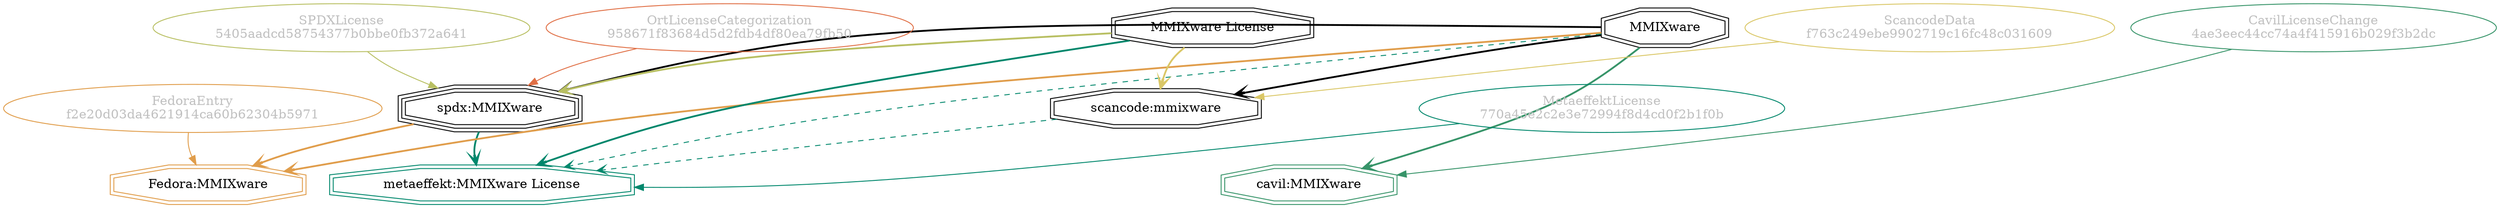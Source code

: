 strict digraph {
    node [shape=box];
    graph [splines=curved];
    2828 [label="SPDXLicense\n5405aadcd58754377b0bbe0fb372a641"
         ,fontcolor=gray
         ,color="#b8bf62"
         ,fillcolor="beige;1"
         ,shape=ellipse];
    2829 [label="spdx:MMIXware"
         ,shape=tripleoctagon];
    2830 [label=MMIXware
         ,shape=doubleoctagon];
    2831 [label="MMIXware License"
         ,shape=doubleoctagon];
    8111 [label="FedoraEntry\nf2e20d03da4621914ca60b62304b5971"
         ,fontcolor=gray
         ,color="#e09d4b"
         ,fillcolor="beige;1"
         ,shape=ellipse];
    8112 [label="Fedora:MMIXware"
         ,color="#e09d4b"
         ,shape=doubleoctagon];
    19391 [label="ScancodeData\nf763c249ebe9902719c16fc48c031609"
          ,fontcolor=gray
          ,color="#dac767"
          ,fillcolor="beige;1"
          ,shape=ellipse];
    19392 [label="scancode:mmixware"
          ,shape=doubleoctagon];
    35066 [label="OrtLicenseCategorization\n958671f83684d5d2fdb4df80ea79fb50"
          ,fontcolor=gray
          ,color="#e06f45"
          ,fillcolor="beige;1"
          ,shape=ellipse];
    37182 [label="CavilLicenseChange\n4ae3eec44cc74a4f415916b029f3b2dc"
          ,fontcolor=gray
          ,color="#379469"
          ,fillcolor="beige;1"
          ,shape=ellipse];
    37183 [label="cavil:MMIXware"
          ,color="#379469"
          ,shape=doubleoctagon];
    44868 [label="MetaeffektLicense\n770a45e2c2e3e72994f8d4cd0f2b1f0b"
          ,fontcolor=gray
          ,color="#00876c"
          ,fillcolor="beige;1"
          ,shape=ellipse];
    44869 [label="metaeffekt:MMIXware License"
          ,color="#00876c"
          ,shape=doubleoctagon];
    2828 -> 2829 [weight=0.5
                 ,color="#b8bf62"];
    2829 -> 8112 [style=bold
                 ,arrowhead=vee
                 ,weight=0.7
                 ,color="#e09d4b"];
    2829 -> 44869 [style=bold
                  ,arrowhead=vee
                  ,weight=0.7
                  ,color="#00876c"];
    2830 -> 2829 [style=bold
                 ,arrowhead=vee
                 ,weight=0.7];
    2830 -> 8112 [style=bold
                 ,arrowhead=vee
                 ,weight=0.7
                 ,color="#e09d4b"];
    2830 -> 19392 [style=bold
                  ,arrowhead=vee
                  ,weight=0.7];
    2830 -> 37183 [style=bold
                  ,arrowhead=vee
                  ,weight=0.7
                  ,color="#379469"];
    2830 -> 37183 [style=bold
                  ,arrowhead=vee
                  ,weight=0.7
                  ,color="#379469"];
    2830 -> 44869 [style=dashed
                  ,arrowhead=vee
                  ,weight=0.5
                  ,color="#00876c"];
    2831 -> 2829 [style=bold
                 ,arrowhead=vee
                 ,weight=0.7
                 ,color="#b8bf62"];
    2831 -> 19392 [style=bold
                  ,arrowhead=vee
                  ,weight=0.7
                  ,color="#dac767"];
    2831 -> 44869 [style=bold
                  ,arrowhead=vee
                  ,weight=0.7
                  ,color="#00876c"];
    8111 -> 8112 [weight=0.5
                 ,color="#e09d4b"];
    19391 -> 19392 [weight=0.5
                   ,color="#dac767"];
    19392 -> 44869 [style=dashed
                   ,arrowhead=vee
                   ,weight=0.5
                   ,color="#00876c"];
    35066 -> 2829 [weight=0.5
                  ,color="#e06f45"];
    37182 -> 37183 [weight=0.5
                   ,color="#379469"];
    44868 -> 44869 [weight=0.5
                   ,color="#00876c"];
}
